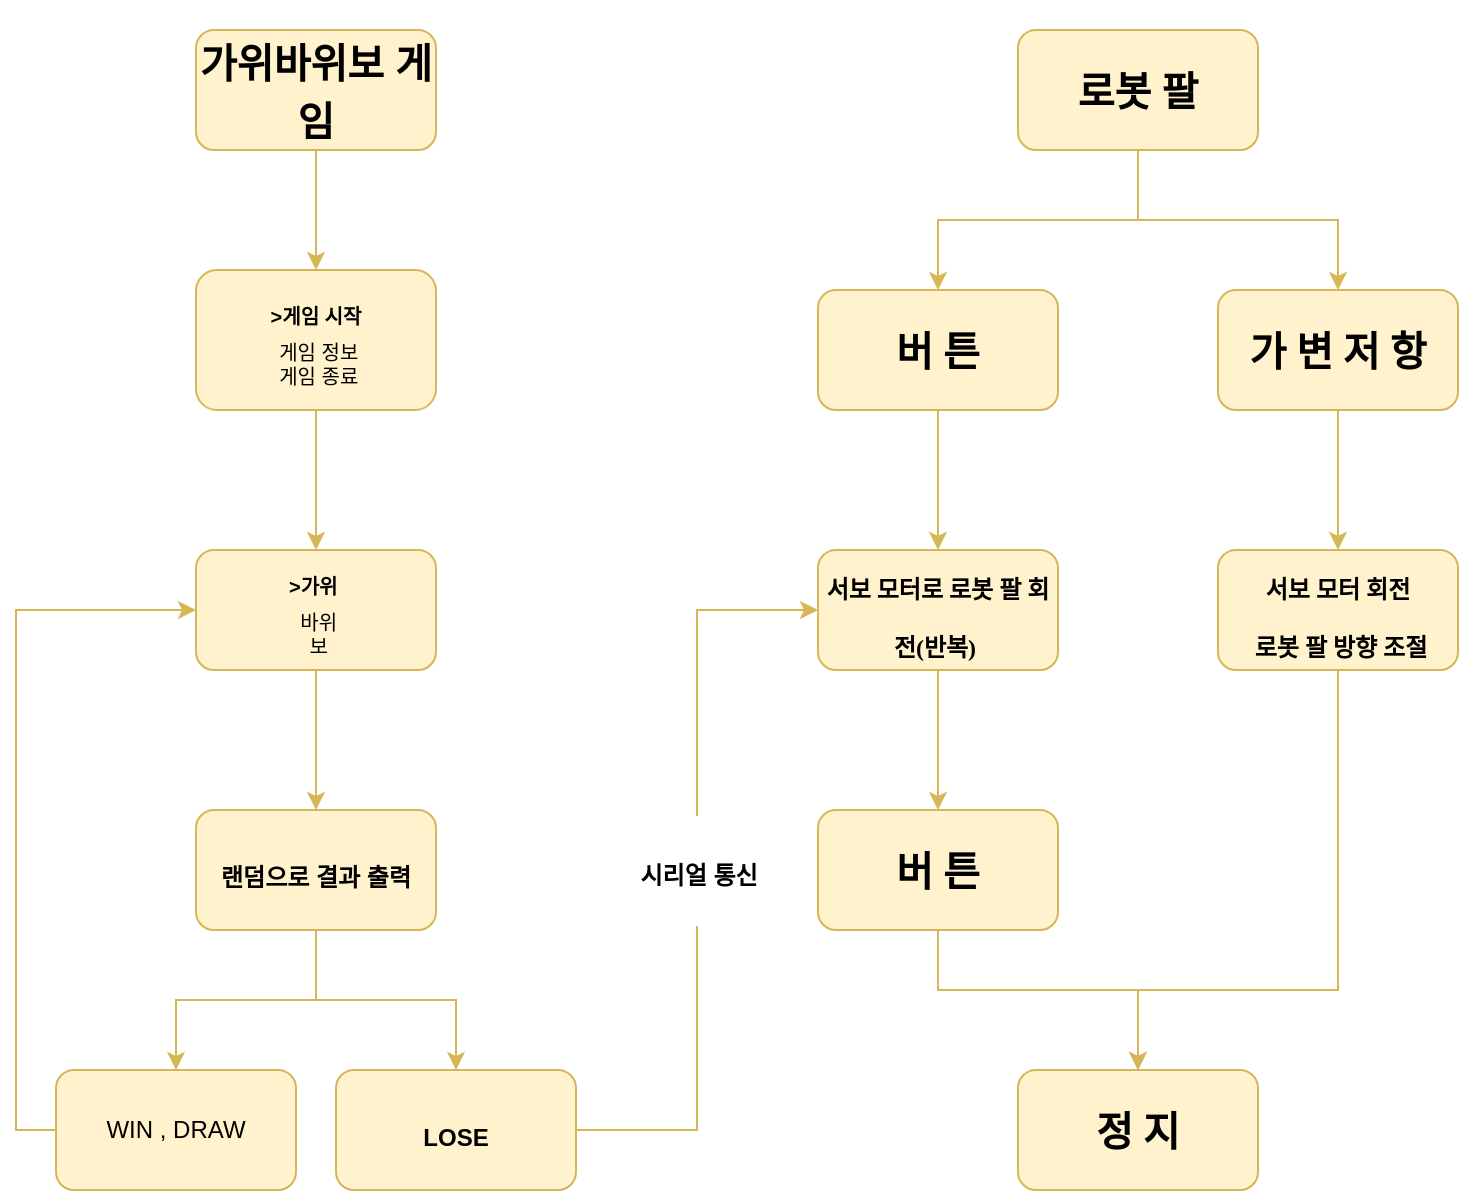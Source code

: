 <mxfile version="21.2.3" type="github">
  <diagram name="페이지-1" id="lQwBXoGTpbbA1YwnCAoT">
    <mxGraphModel dx="1434" dy="796" grid="1" gridSize="10" guides="1" tooltips="1" connect="1" arrows="1" fold="1" page="1" pageScale="1" pageWidth="827" pageHeight="1169" math="0" shadow="0">
      <root>
        <mxCell id="0" />
        <mxCell id="1" parent="0" />
        <mxCell id="bL_vwgg2JUMlK9f3olmz-22" style="edgeStyle=orthogonalEdgeStyle;rounded=0;orthogonalLoop=1;jettySize=auto;html=1;exitX=0.5;exitY=1;exitDx=0;exitDy=0;entryX=0.5;entryY=0;entryDx=0;entryDy=0;fillColor=#fff2cc;strokeColor=#d6b656;" edge="1" parent="1" source="bL_vwgg2JUMlK9f3olmz-2" target="bL_vwgg2JUMlK9f3olmz-10">
          <mxGeometry relative="1" as="geometry" />
        </mxCell>
        <mxCell id="bL_vwgg2JUMlK9f3olmz-2" value="&lt;h1&gt;&lt;font style=&quot;font-size: 20px;&quot;&gt;가위바위보 게임&lt;/font&gt;&lt;/h1&gt;" style="rounded=1;whiteSpace=wrap;html=1;fillColor=#fff2cc;strokeColor=#d6b656;" vertex="1" parent="1">
          <mxGeometry x="147" y="80" width="120" height="60" as="geometry" />
        </mxCell>
        <mxCell id="bL_vwgg2JUMlK9f3olmz-15" style="edgeStyle=orthogonalEdgeStyle;rounded=0;orthogonalLoop=1;jettySize=auto;html=1;exitX=0.5;exitY=1;exitDx=0;exitDy=0;entryX=0.5;entryY=0;entryDx=0;entryDy=0;fillColor=#fff2cc;strokeColor=#d6b656;" edge="1" parent="1" source="bL_vwgg2JUMlK9f3olmz-3" target="bL_vwgg2JUMlK9f3olmz-4">
          <mxGeometry relative="1" as="geometry" />
        </mxCell>
        <mxCell id="bL_vwgg2JUMlK9f3olmz-16" style="edgeStyle=orthogonalEdgeStyle;rounded=0;orthogonalLoop=1;jettySize=auto;html=1;exitX=0.5;exitY=1;exitDx=0;exitDy=0;entryX=0.5;entryY=0;entryDx=0;entryDy=0;fillColor=#fff2cc;strokeColor=#d6b656;" edge="1" parent="1" source="bL_vwgg2JUMlK9f3olmz-3" target="bL_vwgg2JUMlK9f3olmz-5">
          <mxGeometry relative="1" as="geometry" />
        </mxCell>
        <mxCell id="bL_vwgg2JUMlK9f3olmz-3" value="&lt;h1&gt;&lt;font style=&quot;font-size: 20px;&quot;&gt;로봇 팔&lt;/font&gt;&lt;/h1&gt;" style="rounded=1;whiteSpace=wrap;html=1;fontFamily=Garamond;fillColor=#fff2cc;strokeColor=#d6b656;" vertex="1" parent="1">
          <mxGeometry x="558" y="80" width="120" height="60" as="geometry" />
        </mxCell>
        <mxCell id="bL_vwgg2JUMlK9f3olmz-17" style="edgeStyle=orthogonalEdgeStyle;rounded=0;orthogonalLoop=1;jettySize=auto;html=1;exitX=0.5;exitY=1;exitDx=0;exitDy=0;entryX=0.5;entryY=0;entryDx=0;entryDy=0;fillColor=#fff2cc;strokeColor=#d6b656;" edge="1" parent="1" source="bL_vwgg2JUMlK9f3olmz-4" target="bL_vwgg2JUMlK9f3olmz-6">
          <mxGeometry relative="1" as="geometry" />
        </mxCell>
        <mxCell id="bL_vwgg2JUMlK9f3olmz-4" value="&lt;h1&gt;&lt;font style=&quot;font-size: 20px;&quot;&gt;버 튼&lt;/font&gt;&lt;/h1&gt;" style="rounded=1;whiteSpace=wrap;html=1;fontFamily=Garamond;fillColor=#fff2cc;strokeColor=#d6b656;" vertex="1" parent="1">
          <mxGeometry x="458" y="210" width="120" height="60" as="geometry" />
        </mxCell>
        <mxCell id="bL_vwgg2JUMlK9f3olmz-20" style="edgeStyle=orthogonalEdgeStyle;rounded=0;orthogonalLoop=1;jettySize=auto;html=1;exitX=0.5;exitY=1;exitDx=0;exitDy=0;entryX=0.5;entryY=0;entryDx=0;entryDy=0;fillColor=#fff2cc;strokeColor=#d6b656;" edge="1" parent="1" source="bL_vwgg2JUMlK9f3olmz-5" target="bL_vwgg2JUMlK9f3olmz-7">
          <mxGeometry relative="1" as="geometry" />
        </mxCell>
        <mxCell id="bL_vwgg2JUMlK9f3olmz-5" value="&lt;h1&gt;&lt;span style=&quot;font-size: 20px;&quot;&gt;가 변 저 항&lt;/span&gt;&lt;/h1&gt;" style="rounded=1;whiteSpace=wrap;html=1;fontFamily=Garamond;fillColor=#fff2cc;strokeColor=#d6b656;" vertex="1" parent="1">
          <mxGeometry x="658" y="210" width="120" height="60" as="geometry" />
        </mxCell>
        <mxCell id="bL_vwgg2JUMlK9f3olmz-18" style="edgeStyle=orthogonalEdgeStyle;rounded=0;orthogonalLoop=1;jettySize=auto;html=1;exitX=0.5;exitY=1;exitDx=0;exitDy=0;entryX=0.5;entryY=0;entryDx=0;entryDy=0;fillColor=#fff2cc;strokeColor=#d6b656;" edge="1" parent="1" source="bL_vwgg2JUMlK9f3olmz-6" target="bL_vwgg2JUMlK9f3olmz-8">
          <mxGeometry relative="1" as="geometry" />
        </mxCell>
        <mxCell id="bL_vwgg2JUMlK9f3olmz-6" value="&lt;h1&gt;&lt;font style=&quot;font-size: 12px;&quot;&gt;서보 모터로 로봇 팔 회전(반복)&amp;nbsp;&lt;/font&gt;&lt;/h1&gt;" style="rounded=1;whiteSpace=wrap;html=1;fontFamily=Garamond;fillColor=#fff2cc;strokeColor=#d6b656;" vertex="1" parent="1">
          <mxGeometry x="458" y="340" width="120" height="60" as="geometry" />
        </mxCell>
        <mxCell id="bL_vwgg2JUMlK9f3olmz-21" style="edgeStyle=orthogonalEdgeStyle;rounded=0;orthogonalLoop=1;jettySize=auto;html=1;exitX=0.5;exitY=1;exitDx=0;exitDy=0;entryX=0.5;entryY=0;entryDx=0;entryDy=0;fillColor=#fff2cc;strokeColor=#d6b656;" edge="1" parent="1" source="bL_vwgg2JUMlK9f3olmz-7" target="bL_vwgg2JUMlK9f3olmz-9">
          <mxGeometry relative="1" as="geometry">
            <Array as="points">
              <mxPoint x="718" y="560" />
              <mxPoint x="618" y="560" />
            </Array>
          </mxGeometry>
        </mxCell>
        <mxCell id="bL_vwgg2JUMlK9f3olmz-7" value="&lt;h1&gt;&lt;font style=&quot;font-size: 12px;&quot;&gt;&amp;nbsp; &amp;nbsp; &amp;nbsp;서보 모터 회전&amp;nbsp; &amp;nbsp; &amp;nbsp; &amp;nbsp;로봇 팔 방향 조절&lt;/font&gt;&lt;/h1&gt;" style="rounded=1;whiteSpace=wrap;html=1;fontFamily=Garamond;fillColor=#fff2cc;strokeColor=#d6b656;" vertex="1" parent="1">
          <mxGeometry x="658" y="340" width="120" height="60" as="geometry" />
        </mxCell>
        <mxCell id="bL_vwgg2JUMlK9f3olmz-19" style="edgeStyle=orthogonalEdgeStyle;rounded=0;orthogonalLoop=1;jettySize=auto;html=1;exitX=0.5;exitY=1;exitDx=0;exitDy=0;entryX=0.5;entryY=0;entryDx=0;entryDy=0;fillColor=#fff2cc;strokeColor=#d6b656;" edge="1" parent="1" source="bL_vwgg2JUMlK9f3olmz-8" target="bL_vwgg2JUMlK9f3olmz-9">
          <mxGeometry relative="1" as="geometry">
            <Array as="points">
              <mxPoint x="518" y="560" />
              <mxPoint x="618" y="560" />
            </Array>
          </mxGeometry>
        </mxCell>
        <mxCell id="bL_vwgg2JUMlK9f3olmz-8" value="&lt;h1&gt;&lt;font style=&quot;font-size: 20px;&quot;&gt;버 튼&lt;/font&gt;&lt;/h1&gt;" style="rounded=1;whiteSpace=wrap;html=1;fontFamily=Garamond;fillColor=#fff2cc;strokeColor=#d6b656;" vertex="1" parent="1">
          <mxGeometry x="458" y="470" width="120" height="60" as="geometry" />
        </mxCell>
        <mxCell id="bL_vwgg2JUMlK9f3olmz-9" value="&lt;h1&gt;&lt;span style=&quot;font-size: 20px;&quot;&gt;정 지&lt;/span&gt;&lt;/h1&gt;" style="rounded=1;whiteSpace=wrap;html=1;fontFamily=Garamond;fillColor=#fff2cc;strokeColor=#d6b656;" vertex="1" parent="1">
          <mxGeometry x="558" y="600" width="120" height="60" as="geometry" />
        </mxCell>
        <mxCell id="bL_vwgg2JUMlK9f3olmz-23" style="edgeStyle=orthogonalEdgeStyle;rounded=0;orthogonalLoop=1;jettySize=auto;html=1;exitX=0.5;exitY=1;exitDx=0;exitDy=0;entryX=0.5;entryY=0;entryDx=0;entryDy=0;fillColor=#fff2cc;strokeColor=#d6b656;" edge="1" parent="1" source="bL_vwgg2JUMlK9f3olmz-10" target="bL_vwgg2JUMlK9f3olmz-11">
          <mxGeometry relative="1" as="geometry" />
        </mxCell>
        <mxCell id="bL_vwgg2JUMlK9f3olmz-10" value="&lt;h1 style=&quot;font-size: 10px;&quot;&gt;&lt;font style=&quot;font-size: 10px;&quot;&gt;&amp;gt;게임 시작&lt;/font&gt;&lt;/h1&gt;&lt;div style=&quot;font-size: 10px;&quot;&gt;&lt;font style=&quot;font-size: 10px;&quot;&gt;&amp;nbsp;게임 정보&lt;/font&gt;&lt;/div&gt;&lt;div style=&quot;font-size: 10px;&quot;&gt;&lt;font style=&quot;font-size: 10px;&quot;&gt;&amp;nbsp;게임 종료&lt;/font&gt;&lt;/div&gt;" style="rounded=1;whiteSpace=wrap;html=1;spacing=2;fillColor=#fff2cc;strokeColor=#d6b656;" vertex="1" parent="1">
          <mxGeometry x="147" y="200" width="120" height="70" as="geometry" />
        </mxCell>
        <mxCell id="bL_vwgg2JUMlK9f3olmz-24" style="edgeStyle=orthogonalEdgeStyle;rounded=0;orthogonalLoop=1;jettySize=auto;html=1;exitX=0.5;exitY=1;exitDx=0;exitDy=0;entryX=0.5;entryY=0;entryDx=0;entryDy=0;fillColor=#fff2cc;strokeColor=#d6b656;" edge="1" parent="1" source="bL_vwgg2JUMlK9f3olmz-11" target="bL_vwgg2JUMlK9f3olmz-12">
          <mxGeometry relative="1" as="geometry" />
        </mxCell>
        <mxCell id="bL_vwgg2JUMlK9f3olmz-11" value="&lt;h1 style=&quot;font-size: 10px;&quot;&gt;&lt;font style=&quot;font-size: 10px;&quot;&gt;&amp;gt;가위&amp;nbsp;&lt;/font&gt;&lt;/h1&gt;&lt;div style=&quot;font-size: 10px;&quot;&gt;&lt;font style=&quot;font-size: 10px;&quot;&gt;&amp;nbsp;바위&lt;/font&gt;&lt;/div&gt;&lt;div style=&quot;font-size: 10px;&quot;&gt;&lt;font style=&quot;font-size: 10px;&quot;&gt;&amp;nbsp;보&lt;/font&gt;&lt;/div&gt;" style="rounded=1;whiteSpace=wrap;html=1;fillColor=#fff2cc;strokeColor=#d6b656;" vertex="1" parent="1">
          <mxGeometry x="147" y="340" width="120" height="60" as="geometry" />
        </mxCell>
        <mxCell id="bL_vwgg2JUMlK9f3olmz-25" style="edgeStyle=orthogonalEdgeStyle;rounded=0;orthogonalLoop=1;jettySize=auto;html=1;exitX=0.5;exitY=1;exitDx=0;exitDy=0;entryX=0.5;entryY=0;entryDx=0;entryDy=0;fillColor=#fff2cc;strokeColor=#d6b656;" edge="1" parent="1" source="bL_vwgg2JUMlK9f3olmz-12" target="bL_vwgg2JUMlK9f3olmz-13">
          <mxGeometry relative="1" as="geometry" />
        </mxCell>
        <mxCell id="bL_vwgg2JUMlK9f3olmz-26" style="edgeStyle=orthogonalEdgeStyle;rounded=0;orthogonalLoop=1;jettySize=auto;html=1;exitX=0.5;exitY=1;exitDx=0;exitDy=0;entryX=0.5;entryY=0;entryDx=0;entryDy=0;fillColor=#fff2cc;strokeColor=#d6b656;" edge="1" parent="1" source="bL_vwgg2JUMlK9f3olmz-12" target="bL_vwgg2JUMlK9f3olmz-14">
          <mxGeometry relative="1" as="geometry" />
        </mxCell>
        <mxCell id="bL_vwgg2JUMlK9f3olmz-12" value="&lt;h1 style=&quot;&quot;&gt;&lt;font style=&quot;font-size: 12px;&quot;&gt;랜덤으로 결과 출력&lt;/font&gt;&lt;/h1&gt;" style="rounded=1;whiteSpace=wrap;html=1;fillColor=#fff2cc;strokeColor=#d6b656;" vertex="1" parent="1">
          <mxGeometry x="147" y="470" width="120" height="60" as="geometry" />
        </mxCell>
        <mxCell id="bL_vwgg2JUMlK9f3olmz-27" style="edgeStyle=orthogonalEdgeStyle;rounded=0;orthogonalLoop=1;jettySize=auto;html=1;exitX=0;exitY=0.5;exitDx=0;exitDy=0;entryX=0;entryY=0.5;entryDx=0;entryDy=0;fillColor=#fff2cc;strokeColor=#d6b656;" edge="1" parent="1" source="bL_vwgg2JUMlK9f3olmz-13" target="bL_vwgg2JUMlK9f3olmz-11">
          <mxGeometry relative="1" as="geometry" />
        </mxCell>
        <mxCell id="bL_vwgg2JUMlK9f3olmz-13" value="WIN , DRAW" style="rounded=1;whiteSpace=wrap;html=1;fillColor=#fff2cc;strokeColor=#d6b656;" vertex="1" parent="1">
          <mxGeometry x="77" y="600" width="120" height="60" as="geometry" />
        </mxCell>
        <mxCell id="bL_vwgg2JUMlK9f3olmz-28" value="&lt;h1&gt;&lt;font style=&quot;font-size: 12px;&quot;&gt;시리얼 통신&lt;/font&gt;&lt;/h1&gt;" style="edgeStyle=orthogonalEdgeStyle;rounded=0;orthogonalLoop=1;jettySize=auto;html=1;exitX=1;exitY=0.5;exitDx=0;exitDy=0;entryX=0;entryY=0.5;entryDx=0;entryDy=0;fillColor=#fff2cc;strokeColor=#d6b656;" edge="1" parent="1" source="bL_vwgg2JUMlK9f3olmz-14" target="bL_vwgg2JUMlK9f3olmz-6">
          <mxGeometry relative="1" as="geometry" />
        </mxCell>
        <mxCell id="bL_vwgg2JUMlK9f3olmz-14" value="&lt;h1 style=&quot;&quot;&gt;&lt;font style=&quot;font-size: 12px;&quot;&gt;LOSE&lt;/font&gt;&lt;/h1&gt;" style="rounded=1;whiteSpace=wrap;html=1;fillColor=#fff2cc;strokeColor=#d6b656;" vertex="1" parent="1">
          <mxGeometry x="217" y="600" width="120" height="60" as="geometry" />
        </mxCell>
      </root>
    </mxGraphModel>
  </diagram>
</mxfile>

